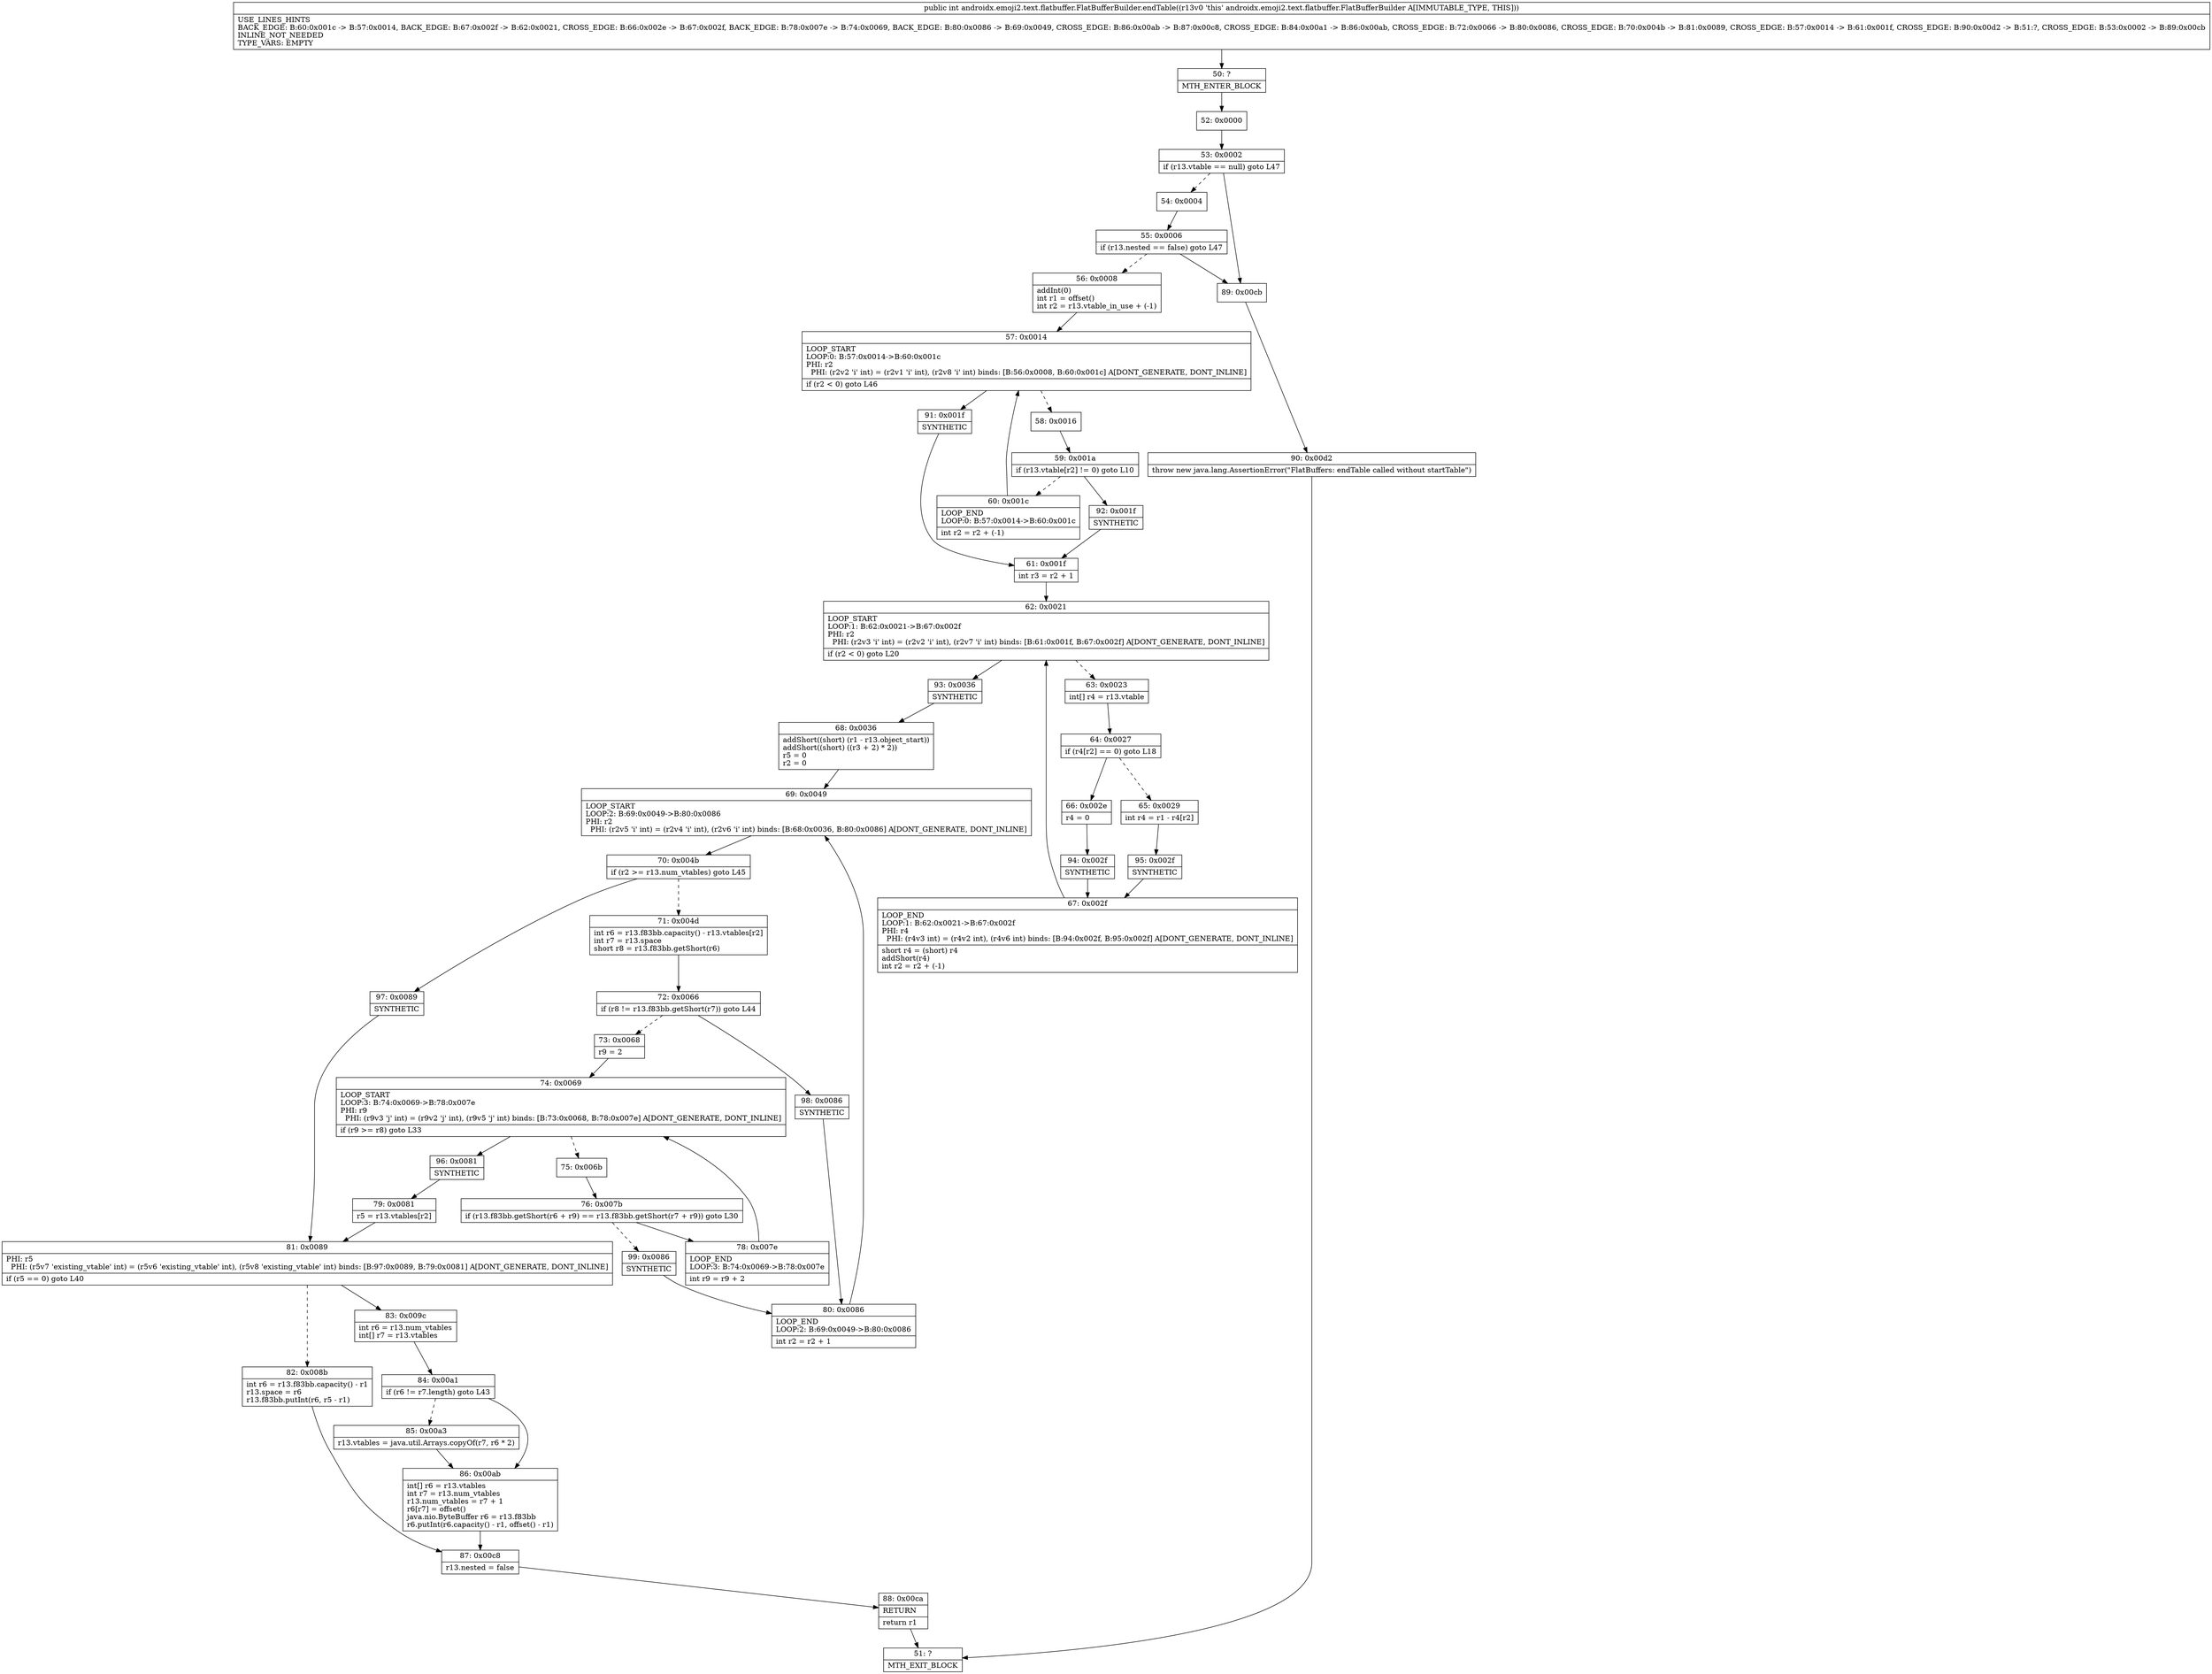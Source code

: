 digraph "CFG forandroidx.emoji2.text.flatbuffer.FlatBufferBuilder.endTable()I" {
Node_50 [shape=record,label="{50\:\ ?|MTH_ENTER_BLOCK\l}"];
Node_52 [shape=record,label="{52\:\ 0x0000}"];
Node_53 [shape=record,label="{53\:\ 0x0002|if (r13.vtable == null) goto L47\l}"];
Node_54 [shape=record,label="{54\:\ 0x0004}"];
Node_55 [shape=record,label="{55\:\ 0x0006|if (r13.nested == false) goto L47\l}"];
Node_56 [shape=record,label="{56\:\ 0x0008|addInt(0)\lint r1 = offset()\lint r2 = r13.vtable_in_use + (\-1)\l}"];
Node_57 [shape=record,label="{57\:\ 0x0014|LOOP_START\lLOOP:0: B:57:0x0014\-\>B:60:0x001c\lPHI: r2 \l  PHI: (r2v2 'i' int) = (r2v1 'i' int), (r2v8 'i' int) binds: [B:56:0x0008, B:60:0x001c] A[DONT_GENERATE, DONT_INLINE]\l|if (r2 \< 0) goto L46\l}"];
Node_58 [shape=record,label="{58\:\ 0x0016}"];
Node_59 [shape=record,label="{59\:\ 0x001a|if (r13.vtable[r2] != 0) goto L10\l}"];
Node_60 [shape=record,label="{60\:\ 0x001c|LOOP_END\lLOOP:0: B:57:0x0014\-\>B:60:0x001c\l|int r2 = r2 + (\-1)\l}"];
Node_92 [shape=record,label="{92\:\ 0x001f|SYNTHETIC\l}"];
Node_61 [shape=record,label="{61\:\ 0x001f|int r3 = r2 + 1\l}"];
Node_62 [shape=record,label="{62\:\ 0x0021|LOOP_START\lLOOP:1: B:62:0x0021\-\>B:67:0x002f\lPHI: r2 \l  PHI: (r2v3 'i' int) = (r2v2 'i' int), (r2v7 'i' int) binds: [B:61:0x001f, B:67:0x002f] A[DONT_GENERATE, DONT_INLINE]\l|if (r2 \< 0) goto L20\l}"];
Node_63 [shape=record,label="{63\:\ 0x0023|int[] r4 = r13.vtable\l}"];
Node_64 [shape=record,label="{64\:\ 0x0027|if (r4[r2] == 0) goto L18\l}"];
Node_65 [shape=record,label="{65\:\ 0x0029|int r4 = r1 \- r4[r2]\l}"];
Node_95 [shape=record,label="{95\:\ 0x002f|SYNTHETIC\l}"];
Node_67 [shape=record,label="{67\:\ 0x002f|LOOP_END\lLOOP:1: B:62:0x0021\-\>B:67:0x002f\lPHI: r4 \l  PHI: (r4v3 int) = (r4v2 int), (r4v6 int) binds: [B:94:0x002f, B:95:0x002f] A[DONT_GENERATE, DONT_INLINE]\l|short r4 = (short) r4\laddShort(r4)\lint r2 = r2 + (\-1)\l}"];
Node_66 [shape=record,label="{66\:\ 0x002e|r4 = 0\l}"];
Node_94 [shape=record,label="{94\:\ 0x002f|SYNTHETIC\l}"];
Node_93 [shape=record,label="{93\:\ 0x0036|SYNTHETIC\l}"];
Node_68 [shape=record,label="{68\:\ 0x0036|addShort((short) (r1 \- r13.object_start))\laddShort((short) ((r3 + 2) * 2))\lr5 = 0\lr2 = 0\l}"];
Node_69 [shape=record,label="{69\:\ 0x0049|LOOP_START\lLOOP:2: B:69:0x0049\-\>B:80:0x0086\lPHI: r2 \l  PHI: (r2v5 'i' int) = (r2v4 'i' int), (r2v6 'i' int) binds: [B:68:0x0036, B:80:0x0086] A[DONT_GENERATE, DONT_INLINE]\l}"];
Node_70 [shape=record,label="{70\:\ 0x004b|if (r2 \>= r13.num_vtables) goto L45\l}"];
Node_71 [shape=record,label="{71\:\ 0x004d|int r6 = r13.f83bb.capacity() \- r13.vtables[r2]\lint r7 = r13.space\lshort r8 = r13.f83bb.getShort(r6)\l}"];
Node_72 [shape=record,label="{72\:\ 0x0066|if (r8 != r13.f83bb.getShort(r7)) goto L44\l}"];
Node_73 [shape=record,label="{73\:\ 0x0068|r9 = 2\l}"];
Node_74 [shape=record,label="{74\:\ 0x0069|LOOP_START\lLOOP:3: B:74:0x0069\-\>B:78:0x007e\lPHI: r9 \l  PHI: (r9v3 'j' int) = (r9v2 'j' int), (r9v5 'j' int) binds: [B:73:0x0068, B:78:0x007e] A[DONT_GENERATE, DONT_INLINE]\l|if (r9 \>= r8) goto L33\l}"];
Node_75 [shape=record,label="{75\:\ 0x006b}"];
Node_76 [shape=record,label="{76\:\ 0x007b|if (r13.f83bb.getShort(r6 + r9) == r13.f83bb.getShort(r7 + r9)) goto L30\l}"];
Node_78 [shape=record,label="{78\:\ 0x007e|LOOP_END\lLOOP:3: B:74:0x0069\-\>B:78:0x007e\l|int r9 = r9 + 2\l}"];
Node_99 [shape=record,label="{99\:\ 0x0086|SYNTHETIC\l}"];
Node_80 [shape=record,label="{80\:\ 0x0086|LOOP_END\lLOOP:2: B:69:0x0049\-\>B:80:0x0086\l|int r2 = r2 + 1\l}"];
Node_96 [shape=record,label="{96\:\ 0x0081|SYNTHETIC\l}"];
Node_79 [shape=record,label="{79\:\ 0x0081|r5 = r13.vtables[r2]\l}"];
Node_81 [shape=record,label="{81\:\ 0x0089|PHI: r5 \l  PHI: (r5v7 'existing_vtable' int) = (r5v6 'existing_vtable' int), (r5v8 'existing_vtable' int) binds: [B:97:0x0089, B:79:0x0081] A[DONT_GENERATE, DONT_INLINE]\l|if (r5 == 0) goto L40\l}"];
Node_82 [shape=record,label="{82\:\ 0x008b|int r6 = r13.f83bb.capacity() \- r1\lr13.space = r6\lr13.f83bb.putInt(r6, r5 \- r1)\l}"];
Node_87 [shape=record,label="{87\:\ 0x00c8|r13.nested = false\l}"];
Node_88 [shape=record,label="{88\:\ 0x00ca|RETURN\l|return r1\l}"];
Node_51 [shape=record,label="{51\:\ ?|MTH_EXIT_BLOCK\l}"];
Node_83 [shape=record,label="{83\:\ 0x009c|int r6 = r13.num_vtables\lint[] r7 = r13.vtables\l}"];
Node_84 [shape=record,label="{84\:\ 0x00a1|if (r6 != r7.length) goto L43\l}"];
Node_85 [shape=record,label="{85\:\ 0x00a3|r13.vtables = java.util.Arrays.copyOf(r7, r6 * 2)\l}"];
Node_86 [shape=record,label="{86\:\ 0x00ab|int[] r6 = r13.vtables\lint r7 = r13.num_vtables\lr13.num_vtables = r7 + 1\lr6[r7] = offset()\ljava.nio.ByteBuffer r6 = r13.f83bb\lr6.putInt(r6.capacity() \- r1, offset() \- r1)\l}"];
Node_98 [shape=record,label="{98\:\ 0x0086|SYNTHETIC\l}"];
Node_97 [shape=record,label="{97\:\ 0x0089|SYNTHETIC\l}"];
Node_91 [shape=record,label="{91\:\ 0x001f|SYNTHETIC\l}"];
Node_89 [shape=record,label="{89\:\ 0x00cb}"];
Node_90 [shape=record,label="{90\:\ 0x00d2|throw new java.lang.AssertionError(\"FlatBuffers: endTable called without startTable\")\l}"];
MethodNode[shape=record,label="{public int androidx.emoji2.text.flatbuffer.FlatBufferBuilder.endTable((r13v0 'this' androidx.emoji2.text.flatbuffer.FlatBufferBuilder A[IMMUTABLE_TYPE, THIS]))  | USE_LINES_HINTS\lBACK_EDGE: B:60:0x001c \-\> B:57:0x0014, BACK_EDGE: B:67:0x002f \-\> B:62:0x0021, CROSS_EDGE: B:66:0x002e \-\> B:67:0x002f, BACK_EDGE: B:78:0x007e \-\> B:74:0x0069, BACK_EDGE: B:80:0x0086 \-\> B:69:0x0049, CROSS_EDGE: B:86:0x00ab \-\> B:87:0x00c8, CROSS_EDGE: B:84:0x00a1 \-\> B:86:0x00ab, CROSS_EDGE: B:72:0x0066 \-\> B:80:0x0086, CROSS_EDGE: B:70:0x004b \-\> B:81:0x0089, CROSS_EDGE: B:57:0x0014 \-\> B:61:0x001f, CROSS_EDGE: B:90:0x00d2 \-\> B:51:?, CROSS_EDGE: B:53:0x0002 \-\> B:89:0x00cb\lINLINE_NOT_NEEDED\lTYPE_VARS: EMPTY\l}"];
MethodNode -> Node_50;Node_50 -> Node_52;
Node_52 -> Node_53;
Node_53 -> Node_54[style=dashed];
Node_53 -> Node_89;
Node_54 -> Node_55;
Node_55 -> Node_56[style=dashed];
Node_55 -> Node_89;
Node_56 -> Node_57;
Node_57 -> Node_58[style=dashed];
Node_57 -> Node_91;
Node_58 -> Node_59;
Node_59 -> Node_60[style=dashed];
Node_59 -> Node_92;
Node_60 -> Node_57;
Node_92 -> Node_61;
Node_61 -> Node_62;
Node_62 -> Node_63[style=dashed];
Node_62 -> Node_93;
Node_63 -> Node_64;
Node_64 -> Node_65[style=dashed];
Node_64 -> Node_66;
Node_65 -> Node_95;
Node_95 -> Node_67;
Node_67 -> Node_62;
Node_66 -> Node_94;
Node_94 -> Node_67;
Node_93 -> Node_68;
Node_68 -> Node_69;
Node_69 -> Node_70;
Node_70 -> Node_71[style=dashed];
Node_70 -> Node_97;
Node_71 -> Node_72;
Node_72 -> Node_73[style=dashed];
Node_72 -> Node_98;
Node_73 -> Node_74;
Node_74 -> Node_75[style=dashed];
Node_74 -> Node_96;
Node_75 -> Node_76;
Node_76 -> Node_78;
Node_76 -> Node_99[style=dashed];
Node_78 -> Node_74;
Node_99 -> Node_80;
Node_80 -> Node_69;
Node_96 -> Node_79;
Node_79 -> Node_81;
Node_81 -> Node_82[style=dashed];
Node_81 -> Node_83;
Node_82 -> Node_87;
Node_87 -> Node_88;
Node_88 -> Node_51;
Node_83 -> Node_84;
Node_84 -> Node_85[style=dashed];
Node_84 -> Node_86;
Node_85 -> Node_86;
Node_86 -> Node_87;
Node_98 -> Node_80;
Node_97 -> Node_81;
Node_91 -> Node_61;
Node_89 -> Node_90;
Node_90 -> Node_51;
}

